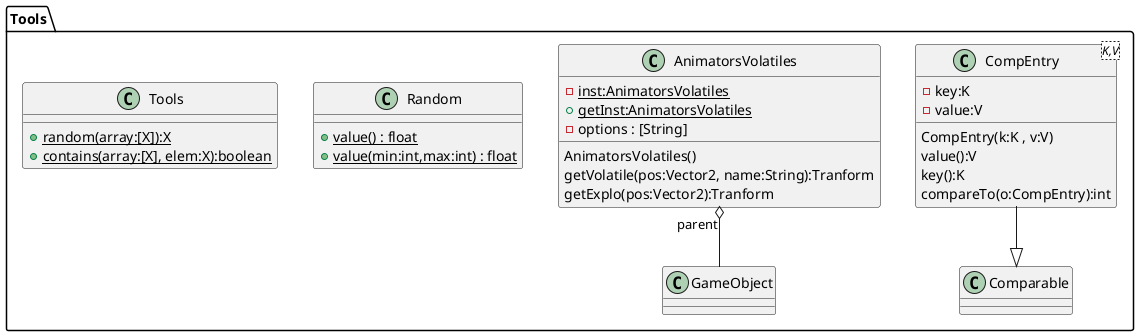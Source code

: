 @startuml

package Tools{
    CompEntry --|> Comparable
    class CompEntry<K,V>
    {
        -key:K
        -value:V
        CompEntry(k:K , v:V)
        value():V
        key():K
        compareTo(o:CompEntry):int
    }
    AnimatorsVolatiles "parent" o-- GameObject
    class AnimatorsVolatiles
    {
        -{static}inst:AnimatorsVolatiles
        +{static}getInst:AnimatorsVolatiles
        -options : [String]
        AnimatorsVolatiles()
        getVolatile(pos:Vector2, name:String):Tranform
        getExplo(pos:Vector2):Tranform
    }

    class Random{
        +{static}value() : float
        +{static}value(min:int,max:int) : float

    }

    class Tools {
        +{static} random(array:[X]):X
        +{static} contains(array:[X], elem:X):boolean
    }
}
@enduml
